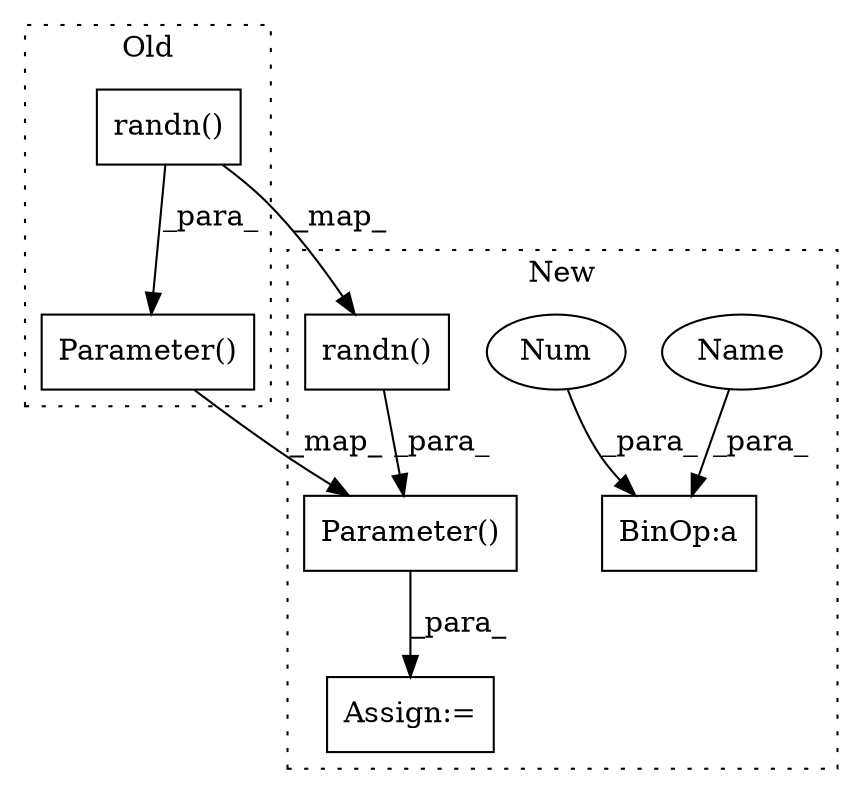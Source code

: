 digraph G {
subgraph cluster0 {
1 [label="Parameter()" a="75" s="11557,11606" l="13,1" shape="box"];
5 [label="randn()" a="75" s="11570,11605" l="12,1" shape="box"];
label = "Old";
style="dotted";
}
subgraph cluster1 {
2 [label="Parameter()" a="75" s="11946,11994" l="13,1" shape="box"];
3 [label="Assign:=" a="68" s="11943" l="3" shape="box"];
4 [label="randn()" a="75" s="11959,11993" l="12,1" shape="box"];
6 [label="BinOp:a" a="82" s="12148" l="3" shape="box"];
7 [label="Num" a="76" s="12151" l="1" shape="ellipse"];
8 [label="Name" a="87" s="12145" l="3" shape="ellipse"];
label = "New";
style="dotted";
}
1 -> 2 [label="_map_"];
2 -> 3 [label="_para_"];
4 -> 2 [label="_para_"];
5 -> 1 [label="_para_"];
5 -> 4 [label="_map_"];
7 -> 6 [label="_para_"];
8 -> 6 [label="_para_"];
}